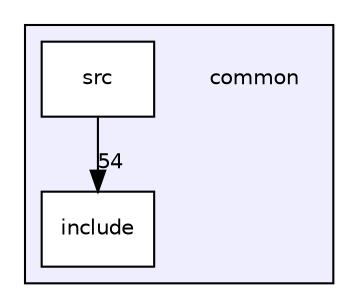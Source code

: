 digraph "/home/runner/work/OMSim/OMSim/common" {
  compound=true
  node [ fontsize="10", fontname="Helvetica"];
  edge [ labelfontsize="10", labelfontname="Helvetica"];
  subgraph clusterdir_bdd9a5d540de89e9fe90efdfc6973a4f {
    graph [ bgcolor="#eeeeff", pencolor="black", label="" URL="dir_bdd9a5d540de89e9fe90efdfc6973a4f.html"];
    dir_bdd9a5d540de89e9fe90efdfc6973a4f [shape=plaintext label="common"];
  dir_11fbc4217d50ab21044e5ad6614aede5 [shape=box label="include" fillcolor="white" style="filled" URL="dir_11fbc4217d50ab21044e5ad6614aede5.html"];
  dir_4e4d22e38ca4e2e8207825ee2d00bc54 [shape=box label="src" fillcolor="white" style="filled" URL="dir_4e4d22e38ca4e2e8207825ee2d00bc54.html"];
  }
  dir_4e4d22e38ca4e2e8207825ee2d00bc54->dir_11fbc4217d50ab21044e5ad6614aede5 [headlabel="54", labeldistance=1.5 headhref="dir_000002_000001.html"];
}
